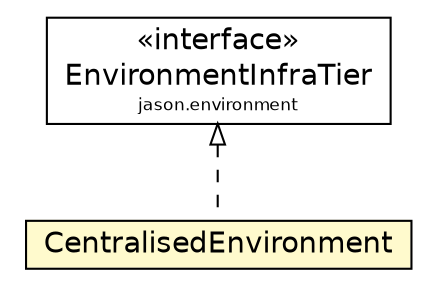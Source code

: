 #!/usr/local/bin/dot
#
# Class diagram 
# Generated by UMLGraph version 5.1 (http://www.umlgraph.org/)
#

digraph G {
	edge [fontname="Helvetica",fontsize=10,labelfontname="Helvetica",labelfontsize=10];
	node [fontname="Helvetica",fontsize=10,shape=plaintext];
	nodesep=0.25;
	ranksep=0.5;
	// jason.environment.EnvironmentInfraTier
	c38868 [label=<<table title="jason.environment.EnvironmentInfraTier" border="0" cellborder="1" cellspacing="0" cellpadding="2" port="p" href="../../environment/EnvironmentInfraTier.html">
		<tr><td><table border="0" cellspacing="0" cellpadding="1">
<tr><td align="center" balign="center"> &#171;interface&#187; </td></tr>
<tr><td align="center" balign="center"> EnvironmentInfraTier </td></tr>
<tr><td align="center" balign="center"><font point-size="8.0"> jason.environment </font></td></tr>
		</table></td></tr>
		</table>>, fontname="Helvetica", fontcolor="black", fontsize=14.0];
	// jason.infra.centralised.CentralisedEnvironment
	c38902 [label=<<table title="jason.infra.centralised.CentralisedEnvironment" border="0" cellborder="1" cellspacing="0" cellpadding="2" port="p" bgcolor="lemonChiffon" href="./CentralisedEnvironment.html">
		<tr><td><table border="0" cellspacing="0" cellpadding="1">
<tr><td align="center" balign="center"> CentralisedEnvironment </td></tr>
		</table></td></tr>
		</table>>, fontname="Helvetica", fontcolor="black", fontsize=14.0];
	//jason.infra.centralised.CentralisedEnvironment implements jason.environment.EnvironmentInfraTier
	c38868:p -> c38902:p [dir=back,arrowtail=empty,style=dashed];
}

